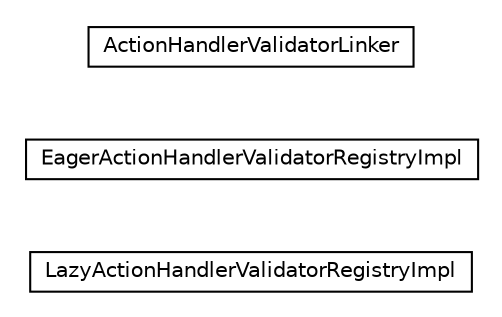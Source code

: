 #!/usr/local/bin/dot
#
# Class diagram 
# Generated by UMLGraph version R5_6-24-gf6e263 (http://www.umlgraph.org/)
#

digraph G {
	edge [fontname="Helvetica",fontsize=10,labelfontname="Helvetica",labelfontsize=10];
	node [fontname="Helvetica",fontsize=10,shape=plaintext];
	nodesep=0.25;
	ranksep=0.5;
	rankdir=LR;
	// com.gwtplatform.dispatch.server.spring.actionhandlervalidator.LazyActionHandlerValidatorRegistryImpl
	c19033 [label=<<table title="com.gwtplatform.dispatch.server.spring.actionhandlervalidator.LazyActionHandlerValidatorRegistryImpl" border="0" cellborder="1" cellspacing="0" cellpadding="2" port="p" href="./LazyActionHandlerValidatorRegistryImpl.html">
		<tr><td><table border="0" cellspacing="0" cellpadding="1">
<tr><td align="center" balign="center"> LazyActionHandlerValidatorRegistryImpl </td></tr>
		</table></td></tr>
		</table>>, URL="./LazyActionHandlerValidatorRegistryImpl.html", fontname="Helvetica", fontcolor="black", fontsize=10.0];
	// com.gwtplatform.dispatch.server.spring.actionhandlervalidator.EagerActionHandlerValidatorRegistryImpl
	c19034 [label=<<table title="com.gwtplatform.dispatch.server.spring.actionhandlervalidator.EagerActionHandlerValidatorRegistryImpl" border="0" cellborder="1" cellspacing="0" cellpadding="2" port="p" href="./EagerActionHandlerValidatorRegistryImpl.html">
		<tr><td><table border="0" cellspacing="0" cellpadding="1">
<tr><td align="center" balign="center"> EagerActionHandlerValidatorRegistryImpl </td></tr>
		</table></td></tr>
		</table>>, URL="./EagerActionHandlerValidatorRegistryImpl.html", fontname="Helvetica", fontcolor="black", fontsize=10.0];
	// com.gwtplatform.dispatch.server.spring.actionhandlervalidator.ActionHandlerValidatorLinker
	c19035 [label=<<table title="com.gwtplatform.dispatch.server.spring.actionhandlervalidator.ActionHandlerValidatorLinker" border="0" cellborder="1" cellspacing="0" cellpadding="2" port="p" href="./ActionHandlerValidatorLinker.html">
		<tr><td><table border="0" cellspacing="0" cellpadding="1">
<tr><td align="center" balign="center"> ActionHandlerValidatorLinker </td></tr>
		</table></td></tr>
		</table>>, URL="./ActionHandlerValidatorLinker.html", fontname="Helvetica", fontcolor="black", fontsize=10.0];
}

